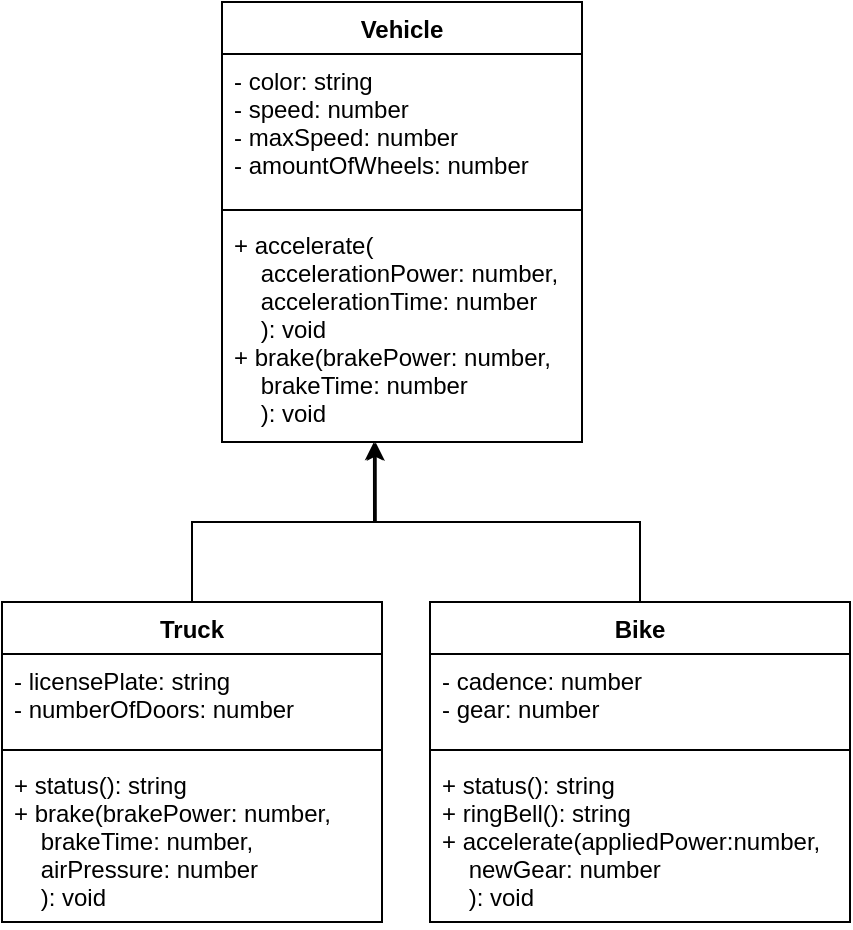 <mxfile>
    <diagram id="9yAW22cR09Dw4AdtQSLj" name="Page-1">
        <mxGraphModel dx="496" dy="658" grid="1" gridSize="10" guides="1" tooltips="1" connect="1" arrows="1" fold="1" page="1" pageScale="1" pageWidth="827" pageHeight="1169" math="0" shadow="0">
            <root>
                <mxCell id="0"/>
                <mxCell id="1" parent="0"/>
                <mxCell id="2" value="Vehicle" style="swimlane;fontStyle=1;align=center;verticalAlign=top;childLayout=stackLayout;horizontal=1;startSize=26;horizontalStack=0;resizeParent=1;resizeParentMax=0;resizeLast=0;collapsible=1;marginBottom=0;" parent="1" vertex="1">
                    <mxGeometry x="120" y="170" width="180" height="220" as="geometry"/>
                </mxCell>
                <mxCell id="3" value="- color: string&#10;- speed: number&#10;- maxSpeed: number&#10;- amountOfWheels: number" style="text;strokeColor=none;fillColor=none;align=left;verticalAlign=top;spacingLeft=4;spacingRight=4;overflow=hidden;rotatable=0;points=[[0,0.5],[1,0.5]];portConstraint=eastwest;" parent="2" vertex="1">
                    <mxGeometry y="26" width="180" height="74" as="geometry"/>
                </mxCell>
                <mxCell id="4" value="" style="line;strokeWidth=1;fillColor=none;align=left;verticalAlign=middle;spacingTop=-1;spacingLeft=3;spacingRight=3;rotatable=0;labelPosition=right;points=[];portConstraint=eastwest;strokeColor=inherit;" parent="2" vertex="1">
                    <mxGeometry y="100" width="180" height="8" as="geometry"/>
                </mxCell>
                <mxCell id="5" value="+ accelerate(&#10;    accelerationPower: number, &#10;    accelerationTime: number&#10;    ): void&#10;+ brake(brakePower: number,&#10;    brakeTime: number&#10;    ): void" style="text;strokeColor=none;fillColor=none;align=left;verticalAlign=top;spacingLeft=4;spacingRight=4;overflow=hidden;rotatable=0;points=[[0,0.5],[1,0.5]];portConstraint=eastwest;" parent="2" vertex="1">
                    <mxGeometry y="108" width="180" height="112" as="geometry"/>
                </mxCell>
                <mxCell id="22" style="edgeStyle=orthogonalEdgeStyle;shape=connector;rounded=0;html=1;entryX=0.427;entryY=1.002;entryDx=0;entryDy=0;entryPerimeter=0;labelBackgroundColor=default;strokeColor=default;fontFamily=Helvetica;fontSize=11;fontColor=default;endArrow=classic;" parent="1" source="6" target="5" edge="1">
                    <mxGeometry relative="1" as="geometry"/>
                </mxCell>
                <mxCell id="6" value="Truck" style="swimlane;fontStyle=1;align=center;verticalAlign=top;childLayout=stackLayout;horizontal=1;startSize=26;horizontalStack=0;resizeParent=1;resizeParentMax=0;resizeLast=0;collapsible=1;marginBottom=0;" parent="1" vertex="1">
                    <mxGeometry x="10" y="470" width="190" height="160" as="geometry"/>
                </mxCell>
                <mxCell id="7" value="- licensePlate: string&#10;- numberOfDoors: number" style="text;strokeColor=none;fillColor=none;align=left;verticalAlign=top;spacingLeft=4;spacingRight=4;overflow=hidden;rotatable=0;points=[[0,0.5],[1,0.5]];portConstraint=eastwest;" parent="6" vertex="1">
                    <mxGeometry y="26" width="190" height="44" as="geometry"/>
                </mxCell>
                <mxCell id="8" value="" style="line;strokeWidth=1;fillColor=none;align=left;verticalAlign=middle;spacingTop=-1;spacingLeft=3;spacingRight=3;rotatable=0;labelPosition=right;points=[];portConstraint=eastwest;strokeColor=inherit;" parent="6" vertex="1">
                    <mxGeometry y="70" width="190" height="8" as="geometry"/>
                </mxCell>
                <mxCell id="9" value="+ status(): string&#10;+ brake(brakePower: number,&#10;    brakeTime: number,&#10;    airPressure: number&#10;    ): void" style="text;strokeColor=none;fillColor=none;align=left;verticalAlign=top;spacingLeft=4;spacingRight=4;overflow=hidden;rotatable=0;points=[[0,0.5],[1,0.5]];portConstraint=eastwest;" parent="6" vertex="1">
                    <mxGeometry y="78" width="190" height="82" as="geometry"/>
                </mxCell>
                <mxCell id="21" style="edgeStyle=orthogonalEdgeStyle;html=1;entryX=0.422;entryY=1;entryDx=0;entryDy=0;entryPerimeter=0;rounded=0;" parent="1" source="16" target="5" edge="1">
                    <mxGeometry relative="1" as="geometry"/>
                </mxCell>
                <mxCell id="16" value="Bike" style="swimlane;fontStyle=1;align=center;verticalAlign=top;childLayout=stackLayout;horizontal=1;startSize=26;horizontalStack=0;resizeParent=1;resizeParentMax=0;resizeLast=0;collapsible=1;marginBottom=0;" parent="1" vertex="1">
                    <mxGeometry x="224" y="470" width="210" height="160" as="geometry"/>
                </mxCell>
                <mxCell id="17" value="- cadence: number&#10;- gear: number" style="text;strokeColor=none;fillColor=none;align=left;verticalAlign=top;spacingLeft=4;spacingRight=4;overflow=hidden;rotatable=0;points=[[0,0.5],[1,0.5]];portConstraint=eastwest;" parent="16" vertex="1">
                    <mxGeometry y="26" width="210" height="44" as="geometry"/>
                </mxCell>
                <mxCell id="18" value="" style="line;strokeWidth=1;fillColor=none;align=left;verticalAlign=middle;spacingTop=-1;spacingLeft=3;spacingRight=3;rotatable=0;labelPosition=right;points=[];portConstraint=eastwest;strokeColor=inherit;" parent="16" vertex="1">
                    <mxGeometry y="70" width="210" height="8" as="geometry"/>
                </mxCell>
                <mxCell id="19" value="+ status(): string&#10;+ ringBell(): string&#10;+ accelerate(appliedPower:number,&#10;    newGear: number&#10;    ): void" style="text;strokeColor=none;fillColor=none;align=left;verticalAlign=top;spacingLeft=4;spacingRight=4;overflow=hidden;rotatable=0;points=[[0,0.5],[1,0.5]];portConstraint=eastwest;" parent="16" vertex="1">
                    <mxGeometry y="78" width="210" height="82" as="geometry"/>
                </mxCell>
            </root>
        </mxGraphModel>
    </diagram>
</mxfile>